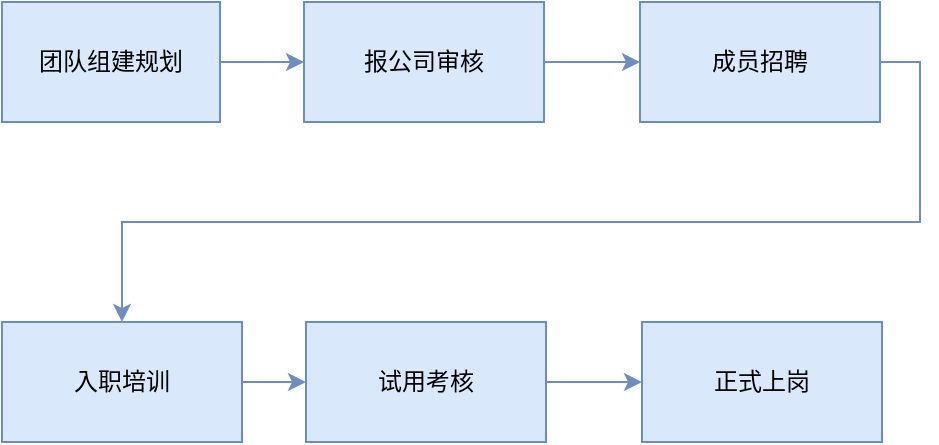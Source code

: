 <mxfile version="14.4.7" type="github">
  <diagram id="1EPJ-Hva98BP7Jjpk_XP" name="Page-1">
    <mxGraphModel dx="922" dy="692" grid="0" gridSize="10" guides="1" tooltips="1" connect="1" arrows="1" fold="1" page="1" pageScale="1" pageWidth="827" pageHeight="1169" math="0" shadow="0">
      <root>
        <mxCell id="0" />
        <mxCell id="1" parent="0" />
        <mxCell id="32YykprtaNkiTrBuCzoX-7" style="edgeStyle=orthogonalEdgeStyle;rounded=0;orthogonalLoop=1;jettySize=auto;html=1;exitX=1;exitY=0.5;exitDx=0;exitDy=0;entryX=0;entryY=0.5;entryDx=0;entryDy=0;fillColor=#dae8fc;strokeColor=#6c8ebf;" edge="1" parent="1" source="32YykprtaNkiTrBuCzoX-1" target="32YykprtaNkiTrBuCzoX-2">
          <mxGeometry relative="1" as="geometry" />
        </mxCell>
        <mxCell id="32YykprtaNkiTrBuCzoX-1" value="团队组建规划" style="rounded=0;whiteSpace=wrap;html=1;fillColor=#dae8fc;strokeColor=#6c8ebf;" vertex="1" parent="1">
          <mxGeometry x="190" y="180" width="109" height="60" as="geometry" />
        </mxCell>
        <mxCell id="32YykprtaNkiTrBuCzoX-8" style="edgeStyle=orthogonalEdgeStyle;rounded=0;orthogonalLoop=1;jettySize=auto;html=1;exitX=1;exitY=0.5;exitDx=0;exitDy=0;fillColor=#dae8fc;strokeColor=#6c8ebf;" edge="1" parent="1" source="32YykprtaNkiTrBuCzoX-2" target="32YykprtaNkiTrBuCzoX-3">
          <mxGeometry relative="1" as="geometry" />
        </mxCell>
        <mxCell id="32YykprtaNkiTrBuCzoX-2" value="报公司审核" style="rounded=0;whiteSpace=wrap;html=1;fillColor=#dae8fc;strokeColor=#6c8ebf;" vertex="1" parent="1">
          <mxGeometry x="341" y="180" width="120" height="60" as="geometry" />
        </mxCell>
        <mxCell id="32YykprtaNkiTrBuCzoX-9" style="edgeStyle=orthogonalEdgeStyle;rounded=0;orthogonalLoop=1;jettySize=auto;html=1;exitX=1;exitY=0.5;exitDx=0;exitDy=0;entryX=0.5;entryY=0;entryDx=0;entryDy=0;fillColor=#dae8fc;strokeColor=#6c8ebf;" edge="1" parent="1" source="32YykprtaNkiTrBuCzoX-3" target="32YykprtaNkiTrBuCzoX-6">
          <mxGeometry relative="1" as="geometry" />
        </mxCell>
        <mxCell id="32YykprtaNkiTrBuCzoX-3" value="成员招聘" style="rounded=0;whiteSpace=wrap;html=1;fillColor=#dae8fc;strokeColor=#6c8ebf;" vertex="1" parent="1">
          <mxGeometry x="509" y="180" width="120" height="60" as="geometry" />
        </mxCell>
        <mxCell id="32YykprtaNkiTrBuCzoX-4" value="正式上岗" style="rounded=0;whiteSpace=wrap;html=1;fillColor=#dae8fc;strokeColor=#6c8ebf;" vertex="1" parent="1">
          <mxGeometry x="510" y="340" width="120" height="60" as="geometry" />
        </mxCell>
        <mxCell id="32YykprtaNkiTrBuCzoX-12" style="edgeStyle=orthogonalEdgeStyle;rounded=0;orthogonalLoop=1;jettySize=auto;html=1;exitX=1;exitY=0.5;exitDx=0;exitDy=0;entryX=0;entryY=0.5;entryDx=0;entryDy=0;fillColor=#dae8fc;strokeColor=#6c8ebf;" edge="1" parent="1" source="32YykprtaNkiTrBuCzoX-5" target="32YykprtaNkiTrBuCzoX-4">
          <mxGeometry relative="1" as="geometry" />
        </mxCell>
        <mxCell id="32YykprtaNkiTrBuCzoX-5" value="试用考核" style="rounded=0;whiteSpace=wrap;html=1;fillColor=#dae8fc;strokeColor=#6c8ebf;" vertex="1" parent="1">
          <mxGeometry x="342" y="340" width="120" height="60" as="geometry" />
        </mxCell>
        <mxCell id="32YykprtaNkiTrBuCzoX-11" style="edgeStyle=orthogonalEdgeStyle;rounded=0;orthogonalLoop=1;jettySize=auto;html=1;exitX=1;exitY=0.5;exitDx=0;exitDy=0;fillColor=#dae8fc;strokeColor=#6c8ebf;" edge="1" parent="1" source="32YykprtaNkiTrBuCzoX-6" target="32YykprtaNkiTrBuCzoX-5">
          <mxGeometry relative="1" as="geometry" />
        </mxCell>
        <mxCell id="32YykprtaNkiTrBuCzoX-6" value="入职培训" style="rounded=0;whiteSpace=wrap;html=1;fillColor=#dae8fc;strokeColor=#6c8ebf;" vertex="1" parent="1">
          <mxGeometry x="190" y="340" width="120" height="60" as="geometry" />
        </mxCell>
      </root>
    </mxGraphModel>
  </diagram>
</mxfile>
